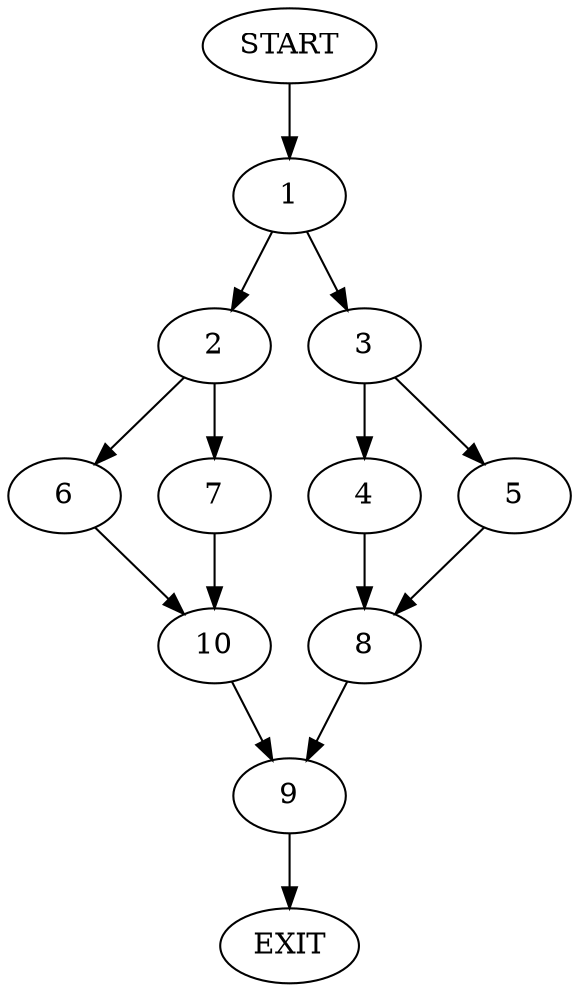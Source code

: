 digraph {
0 [label="START"]
11 [label="EXIT"]
0 -> 1
1 -> 2
1 -> 3
3 -> 4
3 -> 5
2 -> 6
2 -> 7
5 -> 8
4 -> 8
8 -> 9
9 -> 11
6 -> 10
7 -> 10
10 -> 9
}
